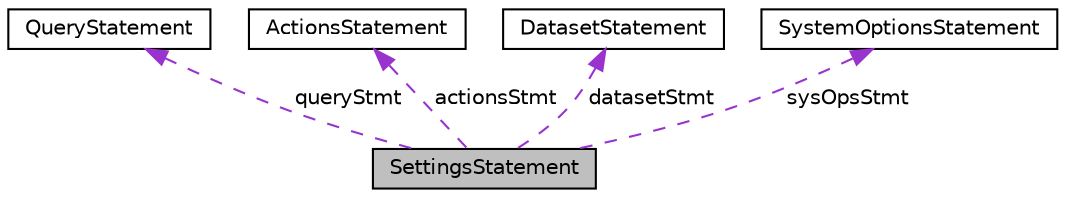 digraph "SettingsStatement"
{
 // LATEX_PDF_SIZE
  bgcolor="transparent";
  edge [fontname="Helvetica",fontsize="10",labelfontname="Helvetica",labelfontsize="10"];
  node [fontname="Helvetica",fontsize="10",shape=record];
  Node1 [label="SettingsStatement",height=0.2,width=0.4,color="black", fillcolor="grey75", style="filled", fontcolor="black",tooltip="Statement containing all system and user specified parameters for runtime."];
  Node2 -> Node1 [dir="back",color="darkorchid3",fontsize="10",style="dashed",label=" queryStmt" ,fontname="Helvetica"];
  Node2 [label="QueryStatement",height=0.2,width=0.4,color="black",URL="$structQueryStatement.html",tooltip="Statement containing the query metadata."];
  Node3 -> Node1 [dir="back",color="darkorchid3",fontsize="10",style="dashed",label=" actionsStmt" ,fontname="Helvetica"];
  Node3 [label="ActionsStatement",height=0.2,width=0.4,color="black",URL="$structActionsStatement.html",tooltip="Statement containing the requested actions, based on the user and system configuration."];
  Node4 -> Node1 [dir="back",color="darkorchid3",fontsize="10",style="dashed",label=" datasetStmt" ,fontname="Helvetica"];
  Node4 [label="DatasetStatement",height=0.2,width=0.4,color="black",URL="$structDatasetStatement.html",tooltip="Statement containing all the dataset related parameters."];
  Node5 -> Node1 [dir="back",color="darkorchid3",fontsize="10",style="dashed",label=" sysOpsStmt" ,fontname="Helvetica"];
  Node5 [label="SystemOptionsStatement",height=0.2,width=0.4,color="black",URL="$structSystemOptionsStatement.html",tooltip="Statement containing the distributed system options."];
}
